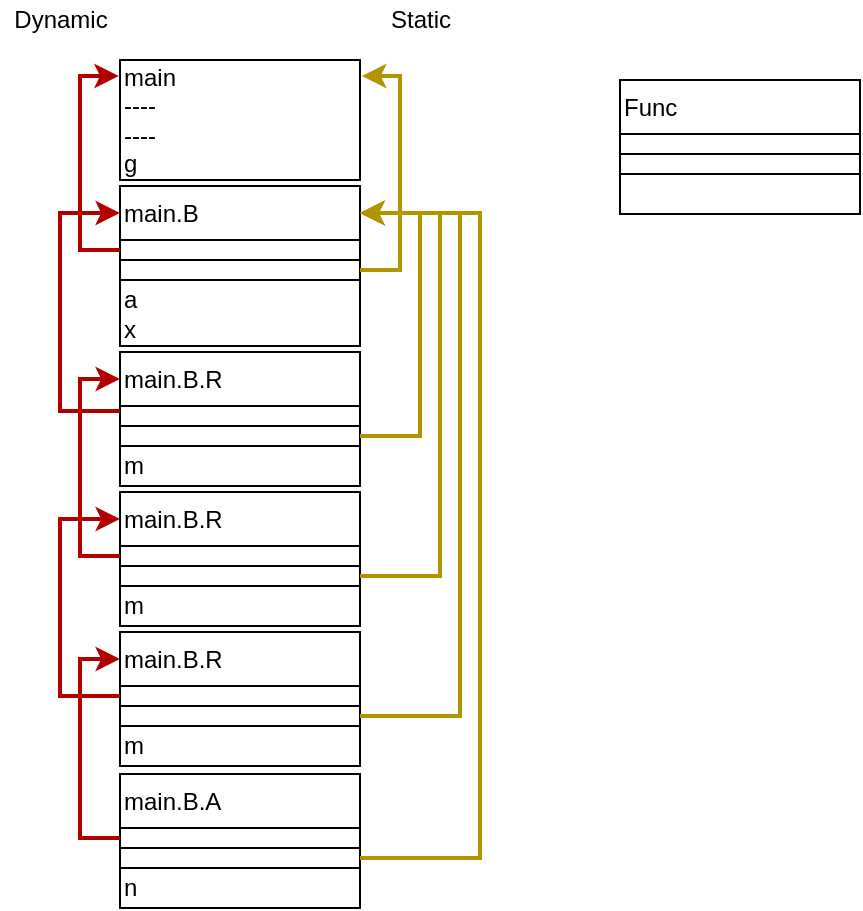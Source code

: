 <mxfile version="13.7.9" type="device"><diagram id="QhNmHGKTG3f2ZHVJ3oSE" name="Page-1"><mxGraphModel dx="757" dy="480" grid="1" gridSize="10" guides="1" tooltips="1" connect="1" arrows="1" fold="1" page="1" pageScale="1" pageWidth="827" pageHeight="1169" math="0" shadow="0"><root><mxCell id="0"/><mxCell id="1" parent="0"/><mxCell id="89vWy3ouVTn0Ziir9zgw-1" value="&lt;div&gt;&lt;br&gt;&lt;/div&gt;&lt;div align=&quot;left&quot;&gt;main&lt;/div&gt;&lt;div align=&quot;left&quot;&gt;----&lt;/div&gt;&lt;div align=&quot;left&quot;&gt;----&lt;/div&gt;&lt;div align=&quot;left&quot;&gt;g&lt;br&gt;&lt;/div&gt;&lt;div align=&quot;left&quot;&gt;&lt;br&gt;&lt;/div&gt;" style="rounded=0;whiteSpace=wrap;html=1;align=left;" vertex="1" parent="1"><mxGeometry x="150" y="120" width="120" height="60" as="geometry"/></mxCell><mxCell id="89vWy3ouVTn0Ziir9zgw-20" value="" style="group" vertex="1" connectable="0" parent="1"><mxGeometry x="150" y="183" width="120" height="80" as="geometry"/></mxCell><mxCell id="89vWy3ouVTn0Ziir9zgw-8" value="" style="group" vertex="1" connectable="0" parent="89vWy3ouVTn0Ziir9zgw-20"><mxGeometry width="120" height="47" as="geometry"/></mxCell><mxCell id="89vWy3ouVTn0Ziir9zgw-4" value="&lt;div align=&quot;left&quot;&gt;&lt;br&gt;&lt;/div&gt;&lt;div align=&quot;left&quot;&gt;main.B&lt;br&gt;&lt;/div&gt;&lt;div align=&quot;left&quot;&gt;&lt;br&gt;&lt;/div&gt;" style="rounded=0;whiteSpace=wrap;html=1;align=left;" vertex="1" parent="89vWy3ouVTn0Ziir9zgw-8"><mxGeometry width="120" height="27" as="geometry"/></mxCell><mxCell id="89vWy3ouVTn0Ziir9zgw-6" value="" style="rounded=0;whiteSpace=wrap;html=1;align=left;" vertex="1" parent="89vWy3ouVTn0Ziir9zgw-8"><mxGeometry y="27" width="120" height="10" as="geometry"/></mxCell><mxCell id="89vWy3ouVTn0Ziir9zgw-7" value="" style="rounded=0;whiteSpace=wrap;html=1;align=left;" vertex="1" parent="89vWy3ouVTn0Ziir9zgw-8"><mxGeometry y="37" width="120" height="10" as="geometry"/></mxCell><mxCell id="89vWy3ouVTn0Ziir9zgw-19" value="a&lt;div align=&quot;left&quot;&gt;x&lt;br&gt;&lt;/div&gt;" style="whiteSpace=wrap;html=1;align=left;" vertex="1" parent="89vWy3ouVTn0Ziir9zgw-20"><mxGeometry y="47" width="120" height="33" as="geometry"/></mxCell><mxCell id="89vWy3ouVTn0Ziir9zgw-21" value="" style="group" vertex="1" connectable="0" parent="1"><mxGeometry x="400" y="130" width="120" height="67" as="geometry"/></mxCell><mxCell id="89vWy3ouVTn0Ziir9zgw-22" value="" style="group" vertex="1" connectable="0" parent="89vWy3ouVTn0Ziir9zgw-21"><mxGeometry width="120" height="47" as="geometry"/></mxCell><mxCell id="89vWy3ouVTn0Ziir9zgw-23" value="Func" style="rounded=0;whiteSpace=wrap;html=1;align=left;" vertex="1" parent="89vWy3ouVTn0Ziir9zgw-22"><mxGeometry width="120" height="27" as="geometry"/></mxCell><mxCell id="89vWy3ouVTn0Ziir9zgw-24" value="" style="rounded=0;whiteSpace=wrap;html=1;align=left;" vertex="1" parent="89vWy3ouVTn0Ziir9zgw-22"><mxGeometry y="27" width="120" height="10" as="geometry"/></mxCell><mxCell id="89vWy3ouVTn0Ziir9zgw-25" value="" style="rounded=0;whiteSpace=wrap;html=1;align=left;" vertex="1" parent="89vWy3ouVTn0Ziir9zgw-22"><mxGeometry y="37" width="120" height="10" as="geometry"/></mxCell><mxCell id="89vWy3ouVTn0Ziir9zgw-26" value="" style="whiteSpace=wrap;html=1;" vertex="1" parent="89vWy3ouVTn0Ziir9zgw-21"><mxGeometry y="47" width="120" height="20" as="geometry"/></mxCell><mxCell id="89vWy3ouVTn0Ziir9zgw-27" value="" style="group" vertex="1" connectable="0" parent="1"><mxGeometry x="150" y="266" width="120" height="67" as="geometry"/></mxCell><mxCell id="89vWy3ouVTn0Ziir9zgw-28" value="" style="group" vertex="1" connectable="0" parent="89vWy3ouVTn0Ziir9zgw-27"><mxGeometry width="120" height="47" as="geometry"/></mxCell><mxCell id="89vWy3ouVTn0Ziir9zgw-29" value="main.B.R" style="rounded=0;whiteSpace=wrap;html=1;align=left;" vertex="1" parent="89vWy3ouVTn0Ziir9zgw-28"><mxGeometry width="120" height="27" as="geometry"/></mxCell><mxCell id="89vWy3ouVTn0Ziir9zgw-30" value="" style="rounded=0;whiteSpace=wrap;html=1;align=left;" vertex="1" parent="89vWy3ouVTn0Ziir9zgw-28"><mxGeometry y="27" width="120" height="10" as="geometry"/></mxCell><mxCell id="89vWy3ouVTn0Ziir9zgw-31" value="" style="rounded=0;whiteSpace=wrap;html=1;align=left;" vertex="1" parent="89vWy3ouVTn0Ziir9zgw-28"><mxGeometry y="37" width="120" height="10" as="geometry"/></mxCell><mxCell id="89vWy3ouVTn0Ziir9zgw-32" value="&lt;div align=&quot;left&quot;&gt;m&lt;/div&gt;" style="whiteSpace=wrap;html=1;align=left;" vertex="1" parent="89vWy3ouVTn0Ziir9zgw-27"><mxGeometry y="47" width="120" height="20" as="geometry"/></mxCell><mxCell id="89vWy3ouVTn0Ziir9zgw-34" value="" style="group" vertex="1" connectable="0" parent="1"><mxGeometry x="150" y="336" width="120" height="67" as="geometry"/></mxCell><mxCell id="89vWy3ouVTn0Ziir9zgw-35" value="" style="group" vertex="1" connectable="0" parent="89vWy3ouVTn0Ziir9zgw-34"><mxGeometry width="120" height="47" as="geometry"/></mxCell><mxCell id="89vWy3ouVTn0Ziir9zgw-36" value="main.B.R" style="rounded=0;whiteSpace=wrap;html=1;align=left;" vertex="1" parent="89vWy3ouVTn0Ziir9zgw-35"><mxGeometry width="120" height="27" as="geometry"/></mxCell><mxCell id="89vWy3ouVTn0Ziir9zgw-37" value="" style="rounded=0;whiteSpace=wrap;html=1;align=left;" vertex="1" parent="89vWy3ouVTn0Ziir9zgw-35"><mxGeometry y="27" width="120" height="10" as="geometry"/></mxCell><mxCell id="89vWy3ouVTn0Ziir9zgw-38" value="" style="rounded=0;whiteSpace=wrap;html=1;align=left;" vertex="1" parent="89vWy3ouVTn0Ziir9zgw-35"><mxGeometry y="37" width="120" height="10" as="geometry"/></mxCell><mxCell id="89vWy3ouVTn0Ziir9zgw-39" value="&lt;div align=&quot;left&quot;&gt;m&lt;/div&gt;" style="whiteSpace=wrap;html=1;align=left;" vertex="1" parent="89vWy3ouVTn0Ziir9zgw-34"><mxGeometry y="47" width="120" height="20" as="geometry"/></mxCell><mxCell id="89vWy3ouVTn0Ziir9zgw-40" value="" style="group" vertex="1" connectable="0" parent="1"><mxGeometry x="150" y="406" width="120" height="67" as="geometry"/></mxCell><mxCell id="89vWy3ouVTn0Ziir9zgw-41" value="" style="group" vertex="1" connectable="0" parent="89vWy3ouVTn0Ziir9zgw-40"><mxGeometry width="120" height="47" as="geometry"/></mxCell><mxCell id="89vWy3ouVTn0Ziir9zgw-42" value="main.B.R" style="rounded=0;whiteSpace=wrap;html=1;align=left;" vertex="1" parent="89vWy3ouVTn0Ziir9zgw-41"><mxGeometry width="120" height="27" as="geometry"/></mxCell><mxCell id="89vWy3ouVTn0Ziir9zgw-43" value="" style="rounded=0;whiteSpace=wrap;html=1;align=left;" vertex="1" parent="89vWy3ouVTn0Ziir9zgw-41"><mxGeometry y="27" width="120" height="10" as="geometry"/></mxCell><mxCell id="89vWy3ouVTn0Ziir9zgw-44" value="" style="rounded=0;whiteSpace=wrap;html=1;align=left;" vertex="1" parent="89vWy3ouVTn0Ziir9zgw-41"><mxGeometry y="37" width="120" height="10" as="geometry"/></mxCell><mxCell id="89vWy3ouVTn0Ziir9zgw-45" value="&lt;div align=&quot;left&quot;&gt;m&lt;/div&gt;" style="whiteSpace=wrap;html=1;align=left;" vertex="1" parent="89vWy3ouVTn0Ziir9zgw-40"><mxGeometry y="47" width="120" height="20" as="geometry"/></mxCell><mxCell id="89vWy3ouVTn0Ziir9zgw-46" value="" style="group" vertex="1" connectable="0" parent="1"><mxGeometry x="150" y="477" width="120" height="67" as="geometry"/></mxCell><mxCell id="89vWy3ouVTn0Ziir9zgw-47" value="" style="group" vertex="1" connectable="0" parent="89vWy3ouVTn0Ziir9zgw-46"><mxGeometry width="120" height="47" as="geometry"/></mxCell><mxCell id="89vWy3ouVTn0Ziir9zgw-48" value="main.B.A" style="rounded=0;whiteSpace=wrap;html=1;align=left;" vertex="1" parent="89vWy3ouVTn0Ziir9zgw-47"><mxGeometry width="120" height="27" as="geometry"/></mxCell><mxCell id="89vWy3ouVTn0Ziir9zgw-49" value="" style="rounded=0;whiteSpace=wrap;html=1;align=left;" vertex="1" parent="89vWy3ouVTn0Ziir9zgw-47"><mxGeometry y="27" width="120" height="10" as="geometry"/></mxCell><mxCell id="89vWy3ouVTn0Ziir9zgw-50" value="" style="rounded=0;whiteSpace=wrap;html=1;align=left;" vertex="1" parent="89vWy3ouVTn0Ziir9zgw-47"><mxGeometry y="37" width="120" height="10" as="geometry"/></mxCell><mxCell id="89vWy3ouVTn0Ziir9zgw-51" value="&lt;div align=&quot;left&quot;&gt;n&lt;/div&gt;" style="whiteSpace=wrap;html=1;align=left;" vertex="1" parent="89vWy3ouVTn0Ziir9zgw-46"><mxGeometry y="47" width="120" height="20" as="geometry"/></mxCell><mxCell id="89vWy3ouVTn0Ziir9zgw-52" style="edgeStyle=orthogonalEdgeStyle;rounded=0;orthogonalLoop=1;jettySize=auto;html=1;exitX=0;exitY=0.5;exitDx=0;exitDy=0;entryX=-0.005;entryY=0.133;entryDx=0;entryDy=0;entryPerimeter=0;fillColor=#e51400;strokeColor=#B20000;strokeWidth=2;" edge="1" parent="1" source="89vWy3ouVTn0Ziir9zgw-6" target="89vWy3ouVTn0Ziir9zgw-1"><mxGeometry relative="1" as="geometry"/></mxCell><mxCell id="89vWy3ouVTn0Ziir9zgw-53" style="edgeStyle=orthogonalEdgeStyle;rounded=0;orthogonalLoop=1;jettySize=auto;html=1;exitX=0;exitY=0.25;exitDx=0;exitDy=0;entryX=0;entryY=0.5;entryDx=0;entryDy=0;fillColor=#e51400;strokeColor=#B20000;strokeWidth=2;" edge="1" parent="1" source="89vWy3ouVTn0Ziir9zgw-30" target="89vWy3ouVTn0Ziir9zgw-4"><mxGeometry relative="1" as="geometry"><Array as="points"><mxPoint x="120" y="296"/><mxPoint x="120" y="196"/></Array></mxGeometry></mxCell><mxCell id="89vWy3ouVTn0Ziir9zgw-54" style="edgeStyle=orthogonalEdgeStyle;rounded=0;orthogonalLoop=1;jettySize=auto;html=1;exitX=0;exitY=0.5;exitDx=0;exitDy=0;entryX=0;entryY=0.5;entryDx=0;entryDy=0;fillColor=#e51400;strokeColor=#B20000;strokeWidth=2;" edge="1" parent="1" source="89vWy3ouVTn0Ziir9zgw-37" target="89vWy3ouVTn0Ziir9zgw-29"><mxGeometry relative="1" as="geometry"/></mxCell><mxCell id="89vWy3ouVTn0Ziir9zgw-56" style="edgeStyle=orthogonalEdgeStyle;rounded=0;orthogonalLoop=1;jettySize=auto;html=1;exitX=0;exitY=0.5;exitDx=0;exitDy=0;entryX=0;entryY=0.5;entryDx=0;entryDy=0;fillColor=#e51400;strokeColor=#B20000;strokeWidth=2;" edge="1" parent="1" source="89vWy3ouVTn0Ziir9zgw-49" target="89vWy3ouVTn0Ziir9zgw-42"><mxGeometry relative="1" as="geometry"/></mxCell><mxCell id="89vWy3ouVTn0Ziir9zgw-57" style="edgeStyle=orthogonalEdgeStyle;rounded=0;orthogonalLoop=1;jettySize=auto;html=1;exitX=1;exitY=0.5;exitDx=0;exitDy=0;entryX=1;entryY=0.5;entryDx=0;entryDy=0;strokeWidth=2;fontColor=#000000;fillColor=#e3c800;strokeColor=#B09500;" edge="1" parent="1" source="89vWy3ouVTn0Ziir9zgw-31" target="89vWy3ouVTn0Ziir9zgw-4"><mxGeometry relative="1" as="geometry"><Array as="points"><mxPoint x="300" y="308"/><mxPoint x="300" y="196"/></Array></mxGeometry></mxCell><mxCell id="89vWy3ouVTn0Ziir9zgw-58" style="edgeStyle=orthogonalEdgeStyle;rounded=0;orthogonalLoop=1;jettySize=auto;html=1;exitX=1;exitY=0.5;exitDx=0;exitDy=0;entryX=1;entryY=0.5;entryDx=0;entryDy=0;strokeWidth=2;fontColor=#000000;fillColor=#e3c800;strokeColor=#B09500;" edge="1" parent="1" source="89vWy3ouVTn0Ziir9zgw-38" target="89vWy3ouVTn0Ziir9zgw-4"><mxGeometry relative="1" as="geometry"><Array as="points"><mxPoint x="310" y="378"/><mxPoint x="310" y="196"/></Array></mxGeometry></mxCell><mxCell id="89vWy3ouVTn0Ziir9zgw-59" style="edgeStyle=orthogonalEdgeStyle;rounded=0;orthogonalLoop=1;jettySize=auto;html=1;entryX=1;entryY=0.5;entryDx=0;entryDy=0;strokeWidth=2;fontColor=#000000;fillColor=#e3c800;strokeColor=#B09500;exitX=1;exitY=0.5;exitDx=0;exitDy=0;" edge="1" parent="1" source="89vWy3ouVTn0Ziir9zgw-44" target="89vWy3ouVTn0Ziir9zgw-4"><mxGeometry relative="1" as="geometry"><mxPoint x="280" y="448" as="sourcePoint"/><Array as="points"><mxPoint x="320" y="448"/><mxPoint x="320" y="196"/></Array></mxGeometry></mxCell><mxCell id="89vWy3ouVTn0Ziir9zgw-60" style="edgeStyle=orthogonalEdgeStyle;rounded=0;orthogonalLoop=1;jettySize=auto;html=1;entryX=1;entryY=0.5;entryDx=0;entryDy=0;strokeWidth=2;fontColor=#000000;fillColor=#e3c800;strokeColor=#B09500;exitX=1;exitY=0.5;exitDx=0;exitDy=0;" edge="1" parent="1" source="89vWy3ouVTn0Ziir9zgw-50" target="89vWy3ouVTn0Ziir9zgw-4"><mxGeometry relative="1" as="geometry"><mxPoint x="290" y="519" as="sourcePoint"/><Array as="points"><mxPoint x="330" y="519"/><mxPoint x="330" y="196"/></Array></mxGeometry></mxCell><mxCell id="89vWy3ouVTn0Ziir9zgw-61" style="edgeStyle=orthogonalEdgeStyle;rounded=0;orthogonalLoop=1;jettySize=auto;html=1;exitX=1;exitY=0.5;exitDx=0;exitDy=0;entryX=1.008;entryY=0.133;entryDx=0;entryDy=0;entryPerimeter=0;strokeWidth=2;fontColor=#000000;fillColor=#e3c800;strokeColor=#B09500;" edge="1" parent="1" source="89vWy3ouVTn0Ziir9zgw-7" target="89vWy3ouVTn0Ziir9zgw-1"><mxGeometry relative="1" as="geometry"/></mxCell><mxCell id="89vWy3ouVTn0Ziir9zgw-62" style="edgeStyle=orthogonalEdgeStyle;rounded=0;orthogonalLoop=1;jettySize=auto;html=1;exitX=0;exitY=0.5;exitDx=0;exitDy=0;entryX=0;entryY=0.5;entryDx=0;entryDy=0;strokeWidth=2;fontColor=#000000;fillColor=#e51400;strokeColor=#B20000;" edge="1" parent="1" source="89vWy3ouVTn0Ziir9zgw-43" target="89vWy3ouVTn0Ziir9zgw-36"><mxGeometry relative="1" as="geometry"><Array as="points"><mxPoint x="120" y="438"/><mxPoint x="120" y="350"/></Array></mxGeometry></mxCell><mxCell id="89vWy3ouVTn0Ziir9zgw-63" value="&lt;div&gt;Dynamic&lt;/div&gt;" style="text;html=1;align=center;verticalAlign=middle;resizable=0;points=[];autosize=1;fontColor=#000000;" vertex="1" parent="1"><mxGeometry x="90" y="90" width="60" height="20" as="geometry"/></mxCell><mxCell id="89vWy3ouVTn0Ziir9zgw-64" value="&lt;div&gt;Static&lt;/div&gt;" style="text;html=1;align=center;verticalAlign=middle;resizable=0;points=[];autosize=1;fontColor=#000000;" vertex="1" parent="1"><mxGeometry x="275" y="90" width="50" height="20" as="geometry"/></mxCell></root></mxGraphModel></diagram></mxfile>